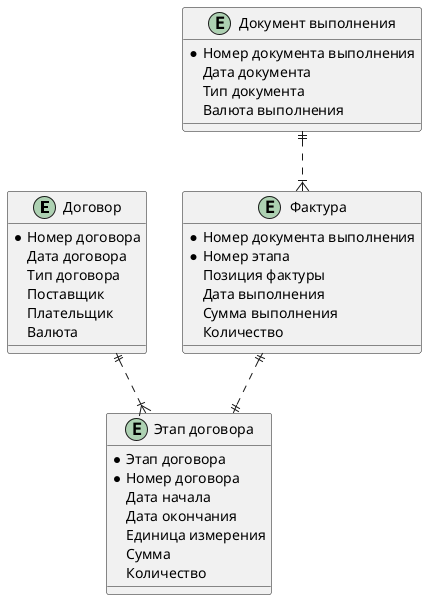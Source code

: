 @startuml

    entity "Договор" as CONTRACT {
        * Номер договора
        Дата договора
        Тип договора
        Поставщик
        Плательщик
        Валюта
    }

    entity "Этап договора" as CONTRACT_STAGE {
        * Этап договора
        * Номер договора
        Дата начала
        Дата окончания
        Единица измерения
        Сумма
        Количество
    }

    entity "Фактура" as INVOICE {
        * Номер документа выполнения
        * Номер этапа
        Позиция фактуры
        Дата выполнения
        Сумма выполнения
        Количество
    }

    entity "Документ выполнения" as EXECUTION_DOCUMENT {
        * Номер документа выполнения
        Дата документа
        Тип документа
        Валюта выполнения
    }

    CONTRACT ||..|{ CONTRACT_STAGE
    INVOICE  ||..|| CONTRACT_STAGE
    EXECUTION_DOCUMENT ||..|{ INVOICE

@enduml